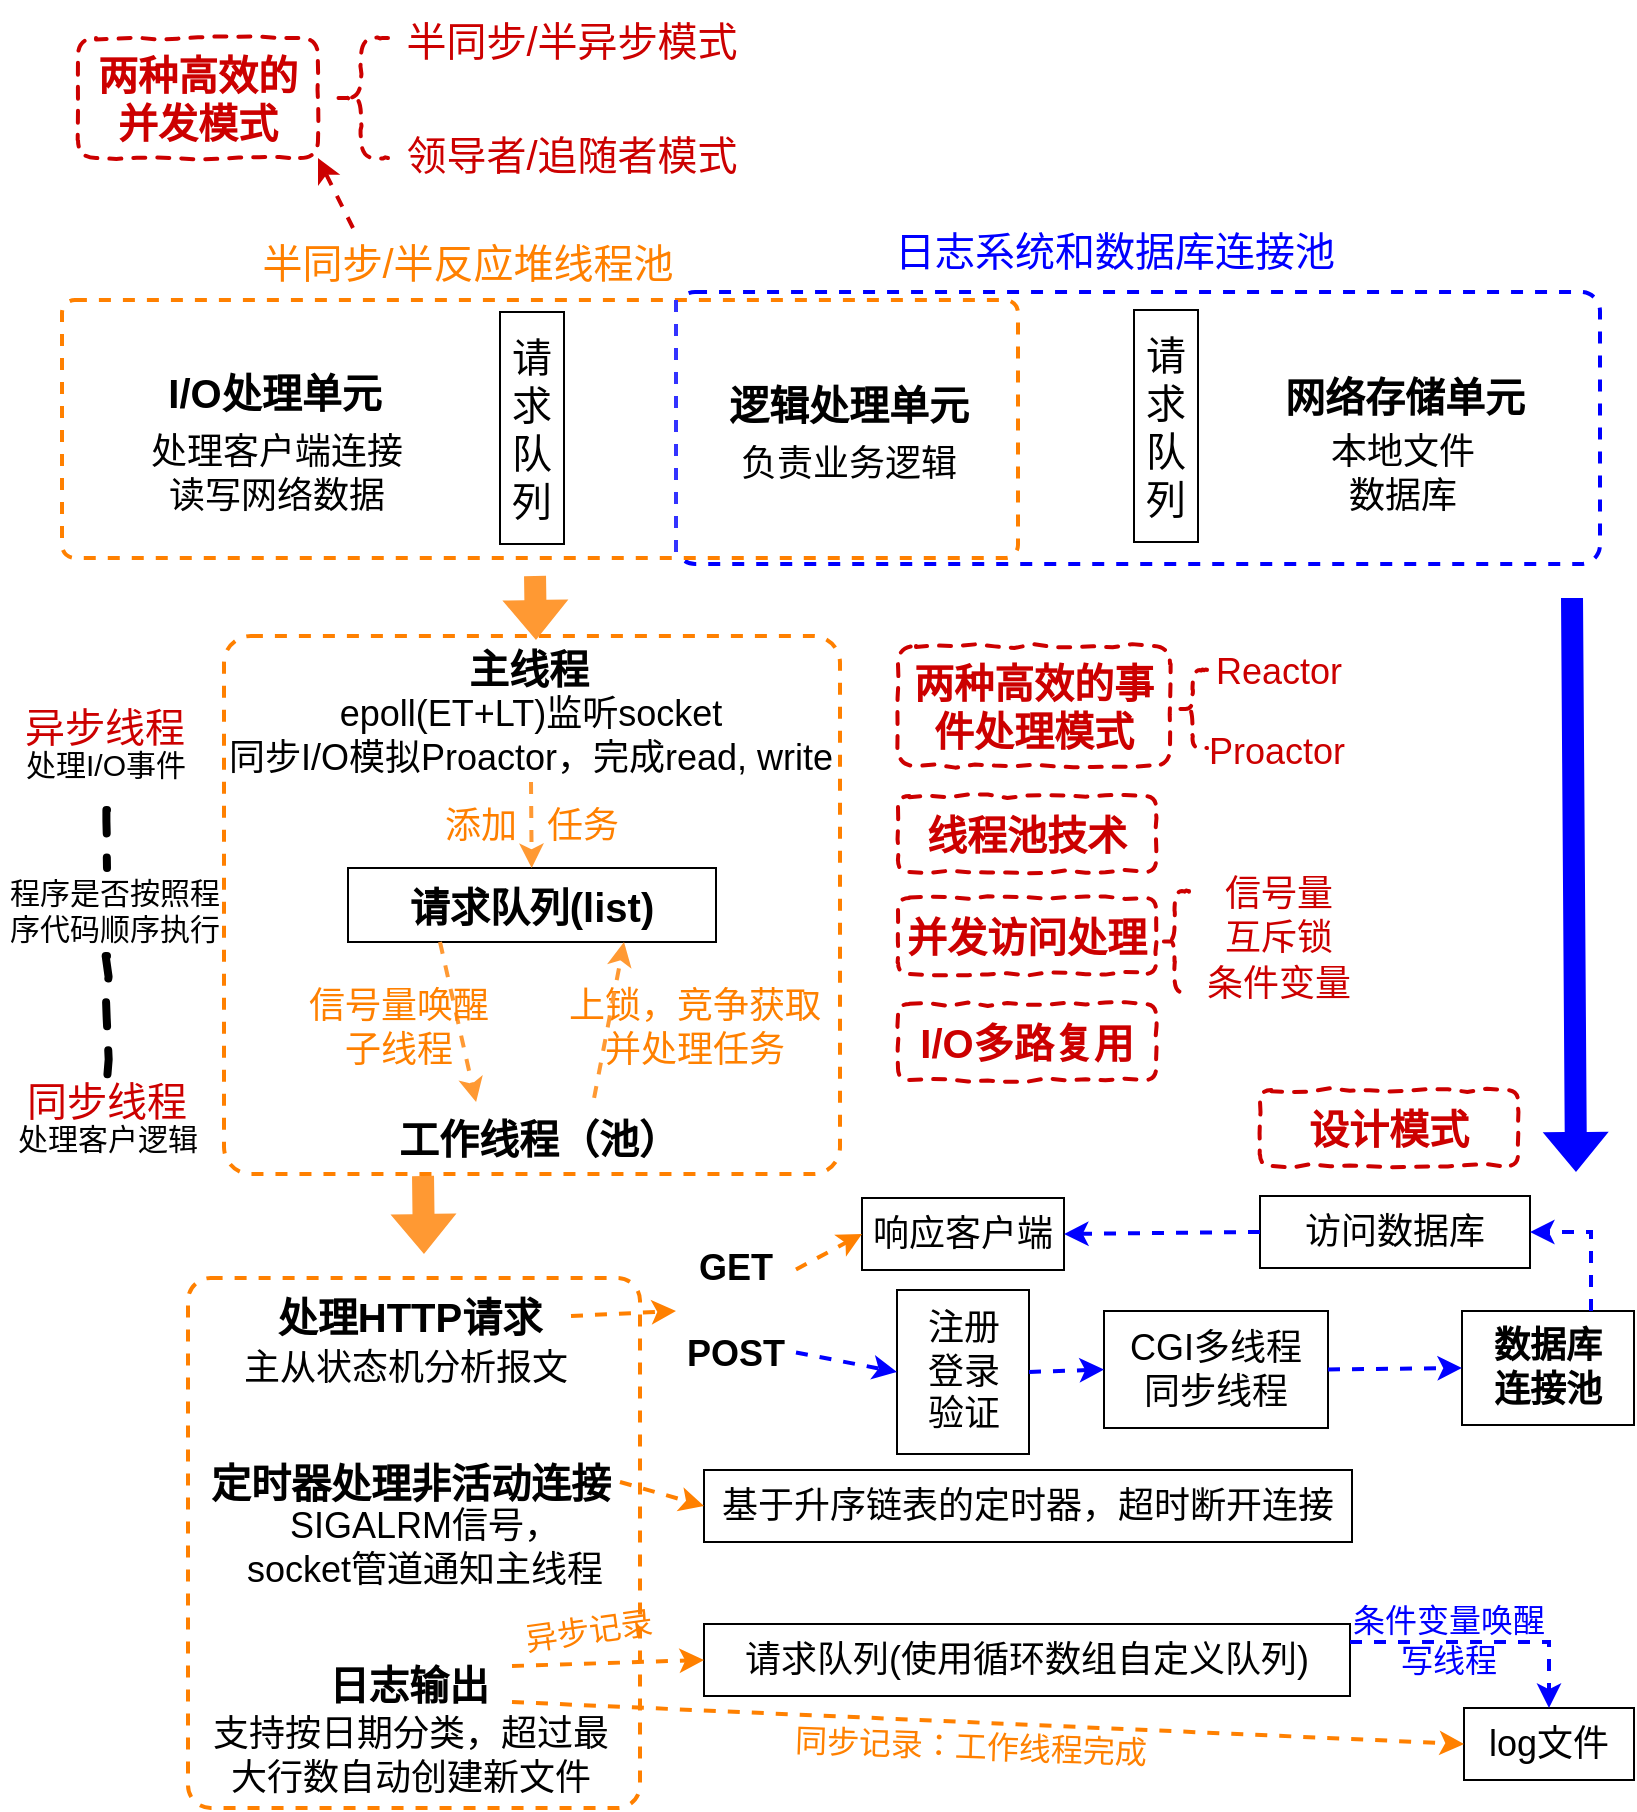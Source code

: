 <mxfile version="20.0.4" type="github">
  <diagram id="v8hTpokYwNXpzIlPlH0_" name="Page-1">
    <mxGraphModel dx="2249" dy="761" grid="0" gridSize="10" guides="1" tooltips="1" connect="1" arrows="1" fold="1" page="1" pageScale="1" pageWidth="827" pageHeight="1169" math="0" shadow="0">
      <root>
        <mxCell id="0" />
        <mxCell id="1" parent="0" />
        <mxCell id="amvjW9r1WKbjVWtIjcH6-35" value="" style="rounded=1;whiteSpace=wrap;html=1;fontSize=20;arcSize=5;dashed=1;strokeWidth=2;strokeColor=#FF8000;" parent="1" vertex="1">
          <mxGeometry x="-733" y="686" width="226" height="265" as="geometry" />
        </mxCell>
        <mxCell id="amvjW9r1WKbjVWtIjcH6-29" value="" style="rounded=1;whiteSpace=wrap;html=1;fontSize=20;arcSize=5;dashed=1;strokeWidth=2;strokeColor=#FF8000;" parent="1" vertex="1">
          <mxGeometry x="-715" y="365" width="308" height="269" as="geometry" />
        </mxCell>
        <mxCell id="amvjW9r1WKbjVWtIjcH6-7" value="" style="rounded=1;whiteSpace=wrap;html=1;fontSize=20;arcSize=7;dashed=1;strokeWidth=2;strokeColor=#0000FF;" parent="1" vertex="1">
          <mxGeometry x="-489" y="193" width="462" height="136" as="geometry" />
        </mxCell>
        <mxCell id="amvjW9r1WKbjVWtIjcH6-6" value="" style="rounded=1;whiteSpace=wrap;html=1;fontSize=20;arcSize=5;dashed=1;strokeWidth=2;strokeColor=#FF8000;" parent="1" vertex="1">
          <mxGeometry x="-796" y="197" width="478" height="129" as="geometry" />
        </mxCell>
        <mxCell id="amvjW9r1WKbjVWtIjcH6-1" value="I/O处理单元" style="rounded=0;whiteSpace=wrap;html=1;fontStyle=1;fontSize=20;strokeColor=none;fillColor=none;flipH=1;" parent="1" vertex="1">
          <mxGeometry x="-762" y="214.5" width="145" height="57" as="geometry" />
        </mxCell>
        <mxCell id="amvjW9r1WKbjVWtIjcH6-2" value="逻辑处理单元" style="rounded=0;whiteSpace=wrap;html=1;fontStyle=1;fontSize=20;strokeColor=none;fillColor=none;flipH=1;" parent="1" vertex="1">
          <mxGeometry x="-475" y="220" width="145" height="57" as="geometry" />
        </mxCell>
        <mxCell id="amvjW9r1WKbjVWtIjcH6-3" value="网络存储单元" style="rounded=0;whiteSpace=wrap;html=1;fontStyle=1;fontSize=20;strokeColor=none;fillColor=none;flipH=1;" parent="1" vertex="1">
          <mxGeometry x="-197" y="216" width="145" height="57" as="geometry" />
        </mxCell>
        <mxCell id="amvjW9r1WKbjVWtIjcH6-4" value="&lt;font style=&quot;font-size: 20px;&quot;&gt;请求队列&lt;/font&gt;" style="rounded=0;whiteSpace=wrap;html=1;fontSize=20;" parent="1" vertex="1">
          <mxGeometry x="-577" y="203" width="32" height="116" as="geometry" />
        </mxCell>
        <mxCell id="amvjW9r1WKbjVWtIjcH6-5" value="&lt;font style=&quot;font-size: 20px;&quot;&gt;请求队列&lt;/font&gt;" style="rounded=0;whiteSpace=wrap;html=1;fontSize=20;" parent="1" vertex="1">
          <mxGeometry x="-260" y="202" width="32" height="116" as="geometry" />
        </mxCell>
        <mxCell id="amvjW9r1WKbjVWtIjcH6-8" value="" style="endArrow=none;html=1;rounded=0;fontSize=20;dashed=1;strokeWidth=2;strokeColor=#3333FF;" parent="1" edge="1">
          <mxGeometry width="50" height="50" relative="1" as="geometry">
            <mxPoint x="-489" y="323" as="sourcePoint" />
            <mxPoint x="-489" y="197" as="targetPoint" />
          </mxGeometry>
        </mxCell>
        <mxCell id="amvjW9r1WKbjVWtIjcH6-9" value="半同步/半反应堆线程池" style="rounded=0;whiteSpace=wrap;html=1;dashed=1;fontSize=20;strokeColor=none;strokeWidth=2;fillColor=none;fontColor=#FF8000;" parent="1" vertex="1">
          <mxGeometry x="-708" y="161" width="230" height="33" as="geometry" />
        </mxCell>
        <mxCell id="amvjW9r1WKbjVWtIjcH6-11" value="日志系统和数据库连接池" style="rounded=0;whiteSpace=wrap;html=1;dashed=1;fontSize=20;strokeColor=none;strokeWidth=2;fillColor=none;fontColor=#0000FF;" parent="1" vertex="1">
          <mxGeometry x="-395" y="155" width="251" height="33" as="geometry" />
        </mxCell>
        <mxCell id="amvjW9r1WKbjVWtIjcH6-12" value="" style="endArrow=classic;html=1;rounded=0;dashed=1;fontSize=20;fontColor=#CC0000;strokeColor=#CC0000;strokeWidth=2;exitX=0.25;exitY=0;exitDx=0;exitDy=0;entryX=1;entryY=1;entryDx=0;entryDy=0;" parent="1" source="amvjW9r1WKbjVWtIjcH6-9" target="amvjW9r1WKbjVWtIjcH6-13" edge="1">
          <mxGeometry width="50" height="50" relative="1" as="geometry">
            <mxPoint x="-582" y="131" as="sourcePoint" />
            <mxPoint x="-617" y="51" as="targetPoint" />
          </mxGeometry>
        </mxCell>
        <mxCell id="amvjW9r1WKbjVWtIjcH6-13" value="两种高效的并发模式" style="rounded=1;whiteSpace=wrap;html=1;dashed=1;fontSize=20;fontColor=#CC0000;strokeColor=#CC0000;strokeWidth=2;fillColor=none;comic=1;fontStyle=1" parent="1" vertex="1">
          <mxGeometry x="-788" y="66" width="120" height="60" as="geometry" />
        </mxCell>
        <mxCell id="amvjW9r1WKbjVWtIjcH6-14" value="" style="shape=curlyBracket;whiteSpace=wrap;html=1;rounded=1;dashed=1;comic=1;fontSize=20;fontColor=#CC0000;strokeColor=#CC0000;strokeWidth=2;fillColor=none;" parent="1" vertex="1">
          <mxGeometry x="-660" y="66" width="27" height="60" as="geometry" />
        </mxCell>
        <mxCell id="amvjW9r1WKbjVWtIjcH6-15" value="半同步/半异步模式" style="rounded=0;whiteSpace=wrap;html=1;dashed=1;comic=1;fontSize=20;fontColor=#CC0000;strokeColor=none;strokeWidth=2;fillColor=none;" parent="1" vertex="1">
          <mxGeometry x="-638" y="47" width="194" height="40" as="geometry" />
        </mxCell>
        <mxCell id="amvjW9r1WKbjVWtIjcH6-16" value="领导者/追随者模式" style="rounded=0;whiteSpace=wrap;html=1;dashed=1;comic=1;fontSize=20;fontColor=#CC0000;strokeColor=none;strokeWidth=2;fillColor=none;" parent="1" vertex="1">
          <mxGeometry x="-638" y="104" width="194" height="40" as="geometry" />
        </mxCell>
        <mxCell id="amvjW9r1WKbjVWtIjcH6-17" value="" style="shape=flexArrow;endArrow=classic;html=1;rounded=0;dashed=1;fontSize=20;fontColor=#FF9933;strokeColor=none;strokeWidth=2;fillColor=#FF9933;" parent="1" edge="1">
          <mxGeometry width="50" height="50" relative="1" as="geometry">
            <mxPoint x="-559.5" y="334" as="sourcePoint" />
            <mxPoint x="-559" y="368" as="targetPoint" />
          </mxGeometry>
        </mxCell>
        <mxCell id="amvjW9r1WKbjVWtIjcH6-18" value="主线程" style="rounded=0;whiteSpace=wrap;html=1;fontStyle=1;fontSize=20;strokeColor=none;fillColor=none;flipH=1;" parent="1" vertex="1">
          <mxGeometry x="-634" y="363" width="143" height="36" as="geometry" />
        </mxCell>
        <mxCell id="amvjW9r1WKbjVWtIjcH6-19" value="工作线程（池）" style="rounded=0;whiteSpace=wrap;html=1;fontStyle=1;fontSize=20;strokeColor=none;fillColor=none;flipH=1;" parent="1" vertex="1">
          <mxGeometry x="-650" y="598" width="185" height="36" as="geometry" />
        </mxCell>
        <mxCell id="amvjW9r1WKbjVWtIjcH6-20" value="&lt;font style=&quot;font-size: 20px;&quot;&gt;请求队列(list)&lt;/font&gt;" style="rounded=0;whiteSpace=wrap;html=1;fontSize=20;fontStyle=1" parent="1" vertex="1">
          <mxGeometry x="-653" y="481" width="184" height="37" as="geometry" />
        </mxCell>
        <mxCell id="amvjW9r1WKbjVWtIjcH6-21" value="&lt;font style=&quot;font-size: 18px;&quot;&gt;epoll(ET+LT)监听socket&lt;br&gt;同步I/O模拟Proactor，完成read, write&lt;/font&gt;" style="rounded=0;whiteSpace=wrap;html=1;fontSize=18;fillColor=none;strokeColor=none;" parent="1" vertex="1">
          <mxGeometry x="-714" y="392" width="305" height="46" as="geometry" />
        </mxCell>
        <mxCell id="amvjW9r1WKbjVWtIjcH6-23" value="" style="endArrow=classic;html=1;rounded=0;dashed=1;fontSize=20;fontColor=#FF9933;strokeColor=#FF9933;strokeWidth=2;fillColor=#FF9933;exitX=0.5;exitY=1;exitDx=0;exitDy=0;" parent="1" source="amvjW9r1WKbjVWtIjcH6-21" target="amvjW9r1WKbjVWtIjcH6-20" edge="1">
          <mxGeometry width="50" height="50" relative="1" as="geometry">
            <mxPoint x="-435" y="408" as="sourcePoint" />
            <mxPoint x="-385" y="358" as="targetPoint" />
          </mxGeometry>
        </mxCell>
        <mxCell id="amvjW9r1WKbjVWtIjcH6-24" value="&lt;span style=&quot;font-size: 18px;&quot;&gt;添加&amp;nbsp; &amp;nbsp;任务&lt;/span&gt;" style="rounded=0;whiteSpace=wrap;html=1;fontSize=18;fillColor=none;strokeColor=none;fontColor=#FF8000;" parent="1" vertex="1">
          <mxGeometry x="-666.75" y="443" width="211.5" height="34" as="geometry" />
        </mxCell>
        <mxCell id="amvjW9r1WKbjVWtIjcH6-25" value="" style="endArrow=classic;html=1;rounded=0;dashed=1;fontSize=20;fontColor=#FF9933;strokeColor=#FF9933;strokeWidth=2;fillColor=#FF9933;entryX=0.67;entryY=0;entryDx=0;entryDy=0;exitX=0.25;exitY=1;exitDx=0;exitDy=0;entryPerimeter=0;" parent="1" source="amvjW9r1WKbjVWtIjcH6-20" target="amvjW9r1WKbjVWtIjcH6-19" edge="1">
          <mxGeometry width="50" height="50" relative="1" as="geometry">
            <mxPoint x="-551" y="449" as="sourcePoint" />
            <mxPoint x="-550.992" y="491" as="targetPoint" />
          </mxGeometry>
        </mxCell>
        <mxCell id="amvjW9r1WKbjVWtIjcH6-26" value="&lt;span style=&quot;font-size: 18px;&quot;&gt;信号量唤醒&lt;br style=&quot;font-size: 18px;&quot;&gt;子线程&lt;/span&gt;" style="rounded=0;whiteSpace=wrap;html=1;fontSize=18;fillColor=none;strokeColor=none;fontColor=#FF8000;" parent="1" vertex="1">
          <mxGeometry x="-693" y="531" width="130.5" height="59" as="geometry" />
        </mxCell>
        <mxCell id="amvjW9r1WKbjVWtIjcH6-27" value="&lt;span style=&quot;font-size: 18px;&quot;&gt;上锁，竞争获取并处理任务&lt;/span&gt;" style="rounded=0;whiteSpace=wrap;html=1;fontSize=18;fillColor=none;strokeColor=none;fontColor=#FF8000;" parent="1" vertex="1">
          <mxGeometry x="-545" y="531" width="130.5" height="59" as="geometry" />
        </mxCell>
        <mxCell id="amvjW9r1WKbjVWtIjcH6-28" value="" style="endArrow=classic;html=1;rounded=0;dashed=1;fontSize=20;fontColor=#FF9933;strokeColor=#FF9933;strokeWidth=2;fillColor=#FF9933;entryX=0.75;entryY=1;entryDx=0;entryDy=0;exitX=0.351;exitY=-0.056;exitDx=0;exitDy=0;exitPerimeter=0;" parent="1" source="amvjW9r1WKbjVWtIjcH6-19" target="amvjW9r1WKbjVWtIjcH6-20" edge="1">
          <mxGeometry width="50" height="50" relative="1" as="geometry">
            <mxPoint x="-597" y="528" as="sourcePoint" />
            <mxPoint x="-587.25" y="607" as="targetPoint" />
          </mxGeometry>
        </mxCell>
        <mxCell id="amvjW9r1WKbjVWtIjcH6-30" value="异步线程" style="rounded=0;whiteSpace=wrap;html=1;dashed=1;comic=1;fontSize=20;fontColor=#CC0000;strokeColor=none;strokeWidth=2;fillColor=none;" parent="1" vertex="1">
          <mxGeometry x="-820" y="390" width="91" height="40" as="geometry" />
        </mxCell>
        <mxCell id="amvjW9r1WKbjVWtIjcH6-31" value="同步线程" style="rounded=0;whiteSpace=wrap;html=1;dashed=1;comic=1;fontSize=20;fontColor=#CC0000;strokeColor=none;strokeWidth=2;fillColor=none;" parent="1" vertex="1">
          <mxGeometry x="-819" y="577" width="91" height="40" as="geometry" />
        </mxCell>
        <mxCell id="amvjW9r1WKbjVWtIjcH6-32" value="处理HTTP请求" style="rounded=0;whiteSpace=wrap;html=1;fontStyle=1;fontSize=20;strokeColor=none;fillColor=none;flipH=1;" parent="1" vertex="1">
          <mxGeometry x="-703.5" y="687" width="162" height="36" as="geometry" />
        </mxCell>
        <mxCell id="amvjW9r1WKbjVWtIjcH6-33" value="定时器处理非活动连接" style="rounded=0;whiteSpace=wrap;html=1;fontStyle=1;fontSize=20;strokeColor=none;fillColor=none;flipH=1;" parent="1" vertex="1">
          <mxGeometry x="-726.25" y="770" width="209.25" height="36" as="geometry" />
        </mxCell>
        <mxCell id="amvjW9r1WKbjVWtIjcH6-34" value="日志输出" style="rounded=0;whiteSpace=wrap;html=1;fontStyle=1;fontSize=20;strokeColor=none;fillColor=none;flipH=1;" parent="1" vertex="1">
          <mxGeometry x="-674" y="871" width="103" height="36" as="geometry" />
        </mxCell>
        <mxCell id="amvjW9r1WKbjVWtIjcH6-36" value="" style="shape=flexArrow;endArrow=classic;html=1;rounded=0;dashed=1;fontSize=20;fontColor=#FF9933;strokeColor=none;strokeWidth=2;fillColor=#FF9933;exitX=0.5;exitY=1;exitDx=0;exitDy=0;" parent="1" edge="1">
          <mxGeometry width="50" height="50" relative="1" as="geometry">
            <mxPoint x="-615.5" y="634" as="sourcePoint" />
            <mxPoint x="-615" y="675" as="targetPoint" />
          </mxGeometry>
        </mxCell>
        <mxCell id="amvjW9r1WKbjVWtIjcH6-37" value="" style="endArrow=classic;html=1;rounded=0;dashed=1;fontSize=20;fontColor=#FF8000;strokeColor=#FF8000;strokeWidth=2;fillColor=#FF9933;exitX=1;exitY=0.5;exitDx=0;exitDy=0;entryX=0;entryY=0.5;entryDx=0;entryDy=0;" parent="1" source="amvjW9r1WKbjVWtIjcH6-32" target="amvjW9r1WKbjVWtIjcH6-38" edge="1">
          <mxGeometry width="50" height="50" relative="1" as="geometry">
            <mxPoint x="-410" y="753" as="sourcePoint" />
            <mxPoint x="-475" y="698" as="targetPoint" />
          </mxGeometry>
        </mxCell>
        <mxCell id="amvjW9r1WKbjVWtIjcH6-38" value="GET&lt;br style=&quot;font-size: 18px;&quot;&gt;&lt;br style=&quot;font-size: 18px;&quot;&gt;POST" style="rounded=0;whiteSpace=wrap;html=1;fontStyle=1;fontSize=18;strokeColor=none;fillColor=none;flipH=1;" parent="1" vertex="1">
          <mxGeometry x="-489" y="661" width="60" height="83" as="geometry" />
        </mxCell>
        <mxCell id="amvjW9r1WKbjVWtIjcH6-39" value="访问数据库" style="rounded=0;whiteSpace=wrap;html=1;fontStyle=0;fontSize=18;strokeColor=default;fillColor=none;flipH=1;" parent="1" vertex="1">
          <mxGeometry x="-197" y="645" width="135" height="36" as="geometry" />
        </mxCell>
        <mxCell id="amvjW9r1WKbjVWtIjcH6-40" value="响应客户端" style="rounded=0;whiteSpace=wrap;html=1;fontStyle=0;fontSize=18;strokeColor=default;fillColor=none;flipH=1;" parent="1" vertex="1">
          <mxGeometry x="-396" y="646" width="101" height="36" as="geometry" />
        </mxCell>
        <mxCell id="amvjW9r1WKbjVWtIjcH6-42" value="注册&lt;br style=&quot;font-size: 18px;&quot;&gt;登录&lt;br style=&quot;font-size: 18px;&quot;&gt;验证" style="rounded=0;whiteSpace=wrap;html=1;fontStyle=0;fontSize=18;strokeColor=default;fillColor=none;flipH=1;" parent="1" vertex="1">
          <mxGeometry x="-378.5" y="692" width="66" height="82" as="geometry" />
        </mxCell>
        <mxCell id="amvjW9r1WKbjVWtIjcH6-43" value="CGI多线程&lt;br style=&quot;font-size: 18px;&quot;&gt;同步线程" style="rounded=0;whiteSpace=wrap;html=1;fontStyle=0;fontSize=18;strokeColor=default;fillColor=none;flipH=1;" parent="1" vertex="1">
          <mxGeometry x="-275" y="702.5" width="112" height="58.5" as="geometry" />
        </mxCell>
        <mxCell id="amvjW9r1WKbjVWtIjcH6-44" value="数据库&lt;br style=&quot;font-size: 18px;&quot;&gt;连接池" style="rounded=0;whiteSpace=wrap;html=1;fontStyle=1;fontSize=18;strokeColor=default;fillColor=none;flipH=1;" parent="1" vertex="1">
          <mxGeometry x="-96" y="702.5" width="86" height="57" as="geometry" />
        </mxCell>
        <mxCell id="amvjW9r1WKbjVWtIjcH6-45" value="" style="endArrow=classic;html=1;rounded=0;dashed=1;fontSize=21;fontColor=#FF8000;strokeColor=#FF8000;strokeWidth=2;fillColor=#FF9933;exitX=1;exitY=0.25;exitDx=0;exitDy=0;entryX=0;entryY=0.5;entryDx=0;entryDy=0;" parent="1" source="amvjW9r1WKbjVWtIjcH6-38" target="amvjW9r1WKbjVWtIjcH6-40" edge="1">
          <mxGeometry width="50" height="50" relative="1" as="geometry">
            <mxPoint x="-271" y="563" as="sourcePoint" />
            <mxPoint x="-221" y="513" as="targetPoint" />
          </mxGeometry>
        </mxCell>
        <mxCell id="amvjW9r1WKbjVWtIjcH6-48" value="" style="endArrow=classic;html=1;rounded=0;dashed=1;fontSize=21;fontColor=#FF8000;strokeColor=#0000FF;strokeWidth=2;fillColor=#FF9933;exitX=1;exitY=0.75;exitDx=0;exitDy=0;entryX=0;entryY=0.5;entryDx=0;entryDy=0;" parent="1" source="amvjW9r1WKbjVWtIjcH6-38" target="amvjW9r1WKbjVWtIjcH6-42" edge="1">
          <mxGeometry width="50" height="50" relative="1" as="geometry">
            <mxPoint x="-179" y="577" as="sourcePoint" />
            <mxPoint x="-129" y="527" as="targetPoint" />
          </mxGeometry>
        </mxCell>
        <mxCell id="amvjW9r1WKbjVWtIjcH6-49" value="" style="endArrow=classic;html=1;rounded=0;dashed=1;fontSize=21;fontColor=#FF8000;strokeColor=#0000FF;strokeWidth=2;fillColor=#FF9933;exitX=0;exitY=0.5;exitDx=0;exitDy=0;entryX=1;entryY=0.5;entryDx=0;entryDy=0;" parent="1" source="amvjW9r1WKbjVWtIjcH6-39" target="amvjW9r1WKbjVWtIjcH6-40" edge="1">
          <mxGeometry width="50" height="50" relative="1" as="geometry">
            <mxPoint x="-290" y="571" as="sourcePoint" />
            <mxPoint x="-240" y="521" as="targetPoint" />
          </mxGeometry>
        </mxCell>
        <mxCell id="amvjW9r1WKbjVWtIjcH6-50" value="" style="endArrow=classic;html=1;rounded=0;dashed=1;fontSize=21;fontColor=#FF8000;strokeColor=#0000FF;strokeWidth=2;fillColor=#FF9933;exitX=1;exitY=0.5;exitDx=0;exitDy=0;entryX=0;entryY=0.5;entryDx=0;entryDy=0;" parent="1" source="amvjW9r1WKbjVWtIjcH6-42" target="amvjW9r1WKbjVWtIjcH6-43" edge="1">
          <mxGeometry width="50" height="50" relative="1" as="geometry">
            <mxPoint x="-280" y="581" as="sourcePoint" />
            <mxPoint x="-230" y="531" as="targetPoint" />
          </mxGeometry>
        </mxCell>
        <mxCell id="amvjW9r1WKbjVWtIjcH6-51" value="" style="endArrow=classic;html=1;rounded=0;dashed=1;fontSize=21;fontColor=#FF8000;strokeColor=#0000FF;strokeWidth=2;fillColor=#FF9933;exitX=1;exitY=0.5;exitDx=0;exitDy=0;entryX=0;entryY=0.5;entryDx=0;entryDy=0;" parent="1" source="amvjW9r1WKbjVWtIjcH6-43" target="amvjW9r1WKbjVWtIjcH6-44" edge="1">
          <mxGeometry width="50" height="50" relative="1" as="geometry">
            <mxPoint x="-270" y="591" as="sourcePoint" />
            <mxPoint x="-220" y="541" as="targetPoint" />
          </mxGeometry>
        </mxCell>
        <mxCell id="amvjW9r1WKbjVWtIjcH6-52" value="" style="edgeStyle=segmentEdgeStyle;endArrow=classic;html=1;rounded=0;dashed=1;fontSize=21;fontColor=#FF8000;strokeColor=#0000FF;strokeWidth=2;fillColor=#FF9933;exitX=0.75;exitY=0;exitDx=0;exitDy=0;entryX=1;entryY=0.5;entryDx=0;entryDy=0;" parent="1" source="amvjW9r1WKbjVWtIjcH6-44" target="amvjW9r1WKbjVWtIjcH6-39" edge="1">
          <mxGeometry width="50" height="50" relative="1" as="geometry">
            <mxPoint x="-435" y="563" as="sourcePoint" />
            <mxPoint x="-385" y="513" as="targetPoint" />
            <Array as="points">
              <mxPoint x="-31" y="663" />
            </Array>
          </mxGeometry>
        </mxCell>
        <mxCell id="amvjW9r1WKbjVWtIjcH6-53" value="基于升序链表的定时器，超时断开连接" style="rounded=0;whiteSpace=wrap;html=1;fontStyle=0;fontSize=18;strokeColor=default;fillColor=none;flipH=1;" parent="1" vertex="1">
          <mxGeometry x="-475" y="782" width="324" height="36" as="geometry" />
        </mxCell>
        <mxCell id="amvjW9r1WKbjVWtIjcH6-54" value="" style="endArrow=classic;html=1;rounded=0;dashed=1;fontSize=20;fontColor=#FF8000;strokeColor=#FF8000;strokeWidth=2;fillColor=#FF9933;exitX=1;exitY=0.5;exitDx=0;exitDy=0;entryX=0;entryY=0.5;entryDx=0;entryDy=0;" parent="1" source="amvjW9r1WKbjVWtIjcH6-33" target="amvjW9r1WKbjVWtIjcH6-53" edge="1">
          <mxGeometry width="50" height="50" relative="1" as="geometry">
            <mxPoint x="-531.5" y="715" as="sourcePoint" />
            <mxPoint x="-479" y="712.5" as="targetPoint" />
          </mxGeometry>
        </mxCell>
        <mxCell id="amvjW9r1WKbjVWtIjcH6-55" value="请求队列(使用循环数组自定义队列)" style="rounded=0;whiteSpace=wrap;html=1;fontStyle=0;fontSize=18;strokeColor=default;fillColor=none;flipH=1;" parent="1" vertex="1">
          <mxGeometry x="-475" y="859" width="323" height="36" as="geometry" />
        </mxCell>
        <mxCell id="amvjW9r1WKbjVWtIjcH6-56" value="" style="endArrow=classic;html=1;rounded=0;dashed=1;fontSize=20;fontColor=#FF8000;strokeColor=#FF8000;strokeWidth=2;fillColor=#FF9933;exitX=1;exitY=0.25;exitDx=0;exitDy=0;entryX=0;entryY=0.5;entryDx=0;entryDy=0;" parent="1" source="amvjW9r1WKbjVWtIjcH6-34" target="amvjW9r1WKbjVWtIjcH6-55" edge="1">
          <mxGeometry width="50" height="50" relative="1" as="geometry">
            <mxPoint x="-531.5" y="733" as="sourcePoint" />
            <mxPoint x="-479" y="730.5" as="targetPoint" />
          </mxGeometry>
        </mxCell>
        <mxCell id="amvjW9r1WKbjVWtIjcH6-57" value="&lt;span style=&quot;font-size: 16px;&quot;&gt;异步记录&lt;/span&gt;" style="rounded=0;whiteSpace=wrap;html=1;fontSize=16;fillColor=none;strokeColor=none;fontColor=#FF8000;rotation=352;" parent="1" vertex="1">
          <mxGeometry x="-579" y="845" width="93" height="34" as="geometry" />
        </mxCell>
        <mxCell id="amvjW9r1WKbjVWtIjcH6-58" value="log文件" style="rounded=0;whiteSpace=wrap;html=1;fontStyle=0;fontSize=18;strokeColor=default;fillColor=none;flipH=1;" parent="1" vertex="1">
          <mxGeometry x="-95" y="901" width="85" height="36" as="geometry" />
        </mxCell>
        <mxCell id="amvjW9r1WKbjVWtIjcH6-59" value="" style="edgeStyle=segmentEdgeStyle;endArrow=classic;html=1;rounded=0;dashed=1;fontSize=21;fontColor=#FF8000;strokeColor=#0000FF;strokeWidth=2;fillColor=#FF9933;exitX=1;exitY=0.25;exitDx=0;exitDy=0;entryX=0.5;entryY=0;entryDx=0;entryDy=0;" parent="1" source="amvjW9r1WKbjVWtIjcH6-55" target="amvjW9r1WKbjVWtIjcH6-58" edge="1">
          <mxGeometry width="50" height="50" relative="1" as="geometry">
            <mxPoint x="-435" y="741" as="sourcePoint" />
            <mxPoint x="-385" y="691" as="targetPoint" />
            <Array as="points">
              <mxPoint x="-52" y="868" />
            </Array>
          </mxGeometry>
        </mxCell>
        <mxCell id="amvjW9r1WKbjVWtIjcH6-61" value="&lt;span style=&quot;font-size: 16px;&quot;&gt;条件变量唤醒&lt;br&gt;写线程&lt;/span&gt;" style="rounded=0;whiteSpace=wrap;html=1;fontSize=16;fillColor=none;strokeColor=none;fontColor=#0000FF;" parent="1" vertex="1">
          <mxGeometry x="-171" y="850" width="137" height="34" as="geometry" />
        </mxCell>
        <mxCell id="amvjW9r1WKbjVWtIjcH6-63" value="&lt;span style=&quot;font-size: 16px;&quot;&gt;同步记录：工作线程完成&lt;/span&gt;" style="rounded=0;whiteSpace=wrap;html=1;fontSize=16;fillColor=none;strokeColor=none;fontColor=#FF8000;rotation=2;" parent="1" vertex="1">
          <mxGeometry x="-465" y="903" width="247" height="34" as="geometry" />
        </mxCell>
        <mxCell id="amvjW9r1WKbjVWtIjcH6-65" value="" style="endArrow=classic;html=1;rounded=0;dashed=1;fontSize=20;fontColor=#FF8000;strokeColor=#FF8000;strokeWidth=2;fillColor=#FF9933;exitX=1;exitY=0.75;exitDx=0;exitDy=0;entryX=0;entryY=0.5;entryDx=0;entryDy=0;" parent="1" source="amvjW9r1WKbjVWtIjcH6-34" target="amvjW9r1WKbjVWtIjcH6-58" edge="1">
          <mxGeometry width="50" height="50" relative="1" as="geometry">
            <mxPoint x="-531.5" y="733" as="sourcePoint" />
            <mxPoint x="-479" y="730.5" as="targetPoint" />
          </mxGeometry>
        </mxCell>
        <mxCell id="amvjW9r1WKbjVWtIjcH6-67" value="" style="shape=flexArrow;endArrow=classic;html=1;rounded=0;dashed=1;fontSize=20;fontColor=#FF9933;strokeColor=none;strokeWidth=2;fillColor=#0000FF;" parent="1" edge="1">
          <mxGeometry width="50" height="50" relative="1" as="geometry">
            <mxPoint x="-41" y="345" as="sourcePoint" />
            <mxPoint x="-39" y="634" as="targetPoint" />
          </mxGeometry>
        </mxCell>
        <mxCell id="amvjW9r1WKbjVWtIjcH6-68" value="两种高效的事件处理模式" style="rounded=1;whiteSpace=wrap;html=1;dashed=1;fontSize=20;fontColor=#CC0000;strokeColor=#CC0000;strokeWidth=2;fillColor=none;comic=1;fontStyle=1" parent="1" vertex="1">
          <mxGeometry x="-378" y="370" width="136" height="60" as="geometry" />
        </mxCell>
        <mxCell id="amvjW9r1WKbjVWtIjcH6-69" value="" style="shape=curlyBracket;whiteSpace=wrap;html=1;rounded=1;dashed=1;comic=1;fontSize=20;fontColor=#CC0000;strokeColor=#CC0000;strokeWidth=2;fillColor=none;" parent="1" vertex="1">
          <mxGeometry x="-238" y="382" width="14.5" height="39" as="geometry" />
        </mxCell>
        <mxCell id="amvjW9r1WKbjVWtIjcH6-70" value="Reactor" style="rounded=0;whiteSpace=wrap;html=1;dashed=1;comic=1;fontSize=18;fontColor=#CC0000;strokeColor=none;strokeWidth=2;fillColor=none;" parent="1" vertex="1">
          <mxGeometry x="-231" y="363" width="86.5" height="40" as="geometry" />
        </mxCell>
        <mxCell id="amvjW9r1WKbjVWtIjcH6-71" value="Proactor" style="rounded=0;whiteSpace=wrap;html=1;dashed=1;comic=1;fontSize=18;fontColor=#CC0000;strokeColor=none;strokeWidth=2;fillColor=none;" parent="1" vertex="1">
          <mxGeometry x="-233" y="403" width="88.5" height="40" as="geometry" />
        </mxCell>
        <mxCell id="amvjW9r1WKbjVWtIjcH6-72" value="线程池技术" style="rounded=1;whiteSpace=wrap;html=1;dashed=1;fontSize=20;fontColor=#CC0000;strokeColor=#CC0000;strokeWidth=2;fillColor=none;comic=1;fontStyle=1" parent="1" vertex="1">
          <mxGeometry x="-378" y="445" width="129" height="38" as="geometry" />
        </mxCell>
        <mxCell id="amvjW9r1WKbjVWtIjcH6-73" value="并发访问处理" style="rounded=1;whiteSpace=wrap;html=1;dashed=1;fontSize=20;fontColor=#CC0000;strokeColor=#CC0000;strokeWidth=2;fillColor=none;comic=1;fontStyle=1" parent="1" vertex="1">
          <mxGeometry x="-378" y="496" width="129" height="38" as="geometry" />
        </mxCell>
        <mxCell id="amvjW9r1WKbjVWtIjcH6-74" value="I/O多路复用" style="rounded=1;whiteSpace=wrap;html=1;dashed=1;fontSize=20;fontColor=#CC0000;strokeColor=#CC0000;strokeWidth=2;fillColor=none;comic=1;fontStyle=1" parent="1" vertex="1">
          <mxGeometry x="-378" y="549" width="129" height="38" as="geometry" />
        </mxCell>
        <mxCell id="amvjW9r1WKbjVWtIjcH6-75" value="&lt;span style=&quot;font-size: 15px;&quot;&gt;程序是否按照程序代码顺序执行&lt;/span&gt;" style="rounded=0;whiteSpace=wrap;html=1;fontSize=15;fillColor=none;strokeColor=none;" parent="1" vertex="1">
          <mxGeometry x="-827" y="477" width="115" height="49" as="geometry" />
        </mxCell>
        <mxCell id="amvjW9r1WKbjVWtIjcH6-76" value="" style="line;strokeWidth=4;direction=south;html=1;perimeter=backbonePerimeter;points=[];outlineConnect=0;dashed=1;comic=1;fontSize=18;fontColor=#0000FF;fillColor=none;" parent="1" vertex="1">
          <mxGeometry x="-778.5" y="452" width="10" height="29" as="geometry" />
        </mxCell>
        <mxCell id="amvjW9r1WKbjVWtIjcH6-77" value="" style="line;strokeWidth=4;direction=south;html=1;perimeter=backbonePerimeter;points=[];outlineConnect=0;dashed=1;comic=1;fontSize=18;fontColor=#0000FF;fillColor=none;" parent="1" vertex="1">
          <mxGeometry x="-778.5" y="525" width="10" height="62" as="geometry" />
        </mxCell>
        <mxCell id="amvjW9r1WKbjVWtIjcH6-78" value="设计模式" style="rounded=1;whiteSpace=wrap;html=1;dashed=1;fontSize=20;fontColor=#CC0000;strokeColor=#CC0000;strokeWidth=2;fillColor=none;comic=1;fontStyle=1" parent="1" vertex="1">
          <mxGeometry x="-197" y="592" width="129" height="38" as="geometry" />
        </mxCell>
        <mxCell id="F4MLMz6cTkbFCPkDcKhE-3" value="主从状态机分析报文" style="rounded=0;whiteSpace=wrap;html=1;fontSize=18;fillColor=none;strokeColor=none;" parent="1" vertex="1">
          <mxGeometry x="-714" y="714" width="180" height="34" as="geometry" />
        </mxCell>
        <mxCell id="F4MLMz6cTkbFCPkDcKhE-4" value="SIGALRM信号，&lt;br&gt;socket管道通知主线程" style="rounded=0;whiteSpace=wrap;html=1;fontSize=18;fillColor=none;strokeColor=none;" parent="1" vertex="1">
          <mxGeometry x="-721.75" y="797" width="214.75" height="47" as="geometry" />
        </mxCell>
        <mxCell id="F4MLMz6cTkbFCPkDcKhE-5" value="支持按日期分类，超过最大行数自动创建新文件" style="rounded=0;whiteSpace=wrap;html=1;fontSize=18;fillColor=none;strokeColor=none;" parent="1" vertex="1">
          <mxGeometry x="-729" y="901" width="214.75" height="47" as="geometry" />
        </mxCell>
        <mxCell id="F4MLMz6cTkbFCPkDcKhE-7" value="" style="shape=curlyBracket;whiteSpace=wrap;html=1;rounded=1;dashed=1;comic=1;fontSize=20;fontColor=#CC0000;strokeColor=#CC0000;strokeWidth=2;fillColor=none;" parent="1" vertex="1">
          <mxGeometry x="-247" y="492.5" width="14.5" height="50.5" as="geometry" />
        </mxCell>
        <mxCell id="F4MLMz6cTkbFCPkDcKhE-8" value="信号量" style="rounded=0;whiteSpace=wrap;html=1;dashed=1;comic=1;fontSize=18;fontColor=#CC0000;strokeColor=none;strokeWidth=2;fillColor=none;" parent="1" vertex="1">
          <mxGeometry x="-231.5" y="481" width="86.5" height="26" as="geometry" />
        </mxCell>
        <mxCell id="F4MLMz6cTkbFCPkDcKhE-9" value="条件变量" style="rounded=0;whiteSpace=wrap;html=1;dashed=1;comic=1;fontSize=18;fontColor=#CC0000;strokeColor=none;strokeWidth=2;fillColor=none;" parent="1" vertex="1">
          <mxGeometry x="-232.5" y="523" width="88.5" height="31" as="geometry" />
        </mxCell>
        <mxCell id="F4MLMz6cTkbFCPkDcKhE-10" value="互斥锁" style="rounded=0;whiteSpace=wrap;html=1;dashed=1;comic=1;fontSize=18;fontColor=#CC0000;strokeColor=none;strokeWidth=2;fillColor=none;" parent="1" vertex="1">
          <mxGeometry x="-231.5" y="503.5" width="86.5" height="24.5" as="geometry" />
        </mxCell>
        <mxCell id="F4MLMz6cTkbFCPkDcKhE-11" value="处理客户端连接&lt;br&gt;读写网络数据" style="rounded=0;whiteSpace=wrap;html=1;fontSize=18;fillColor=none;strokeColor=none;" parent="1" vertex="1">
          <mxGeometry x="-760" y="260.5" width="143" height="46" as="geometry" />
        </mxCell>
        <mxCell id="F4MLMz6cTkbFCPkDcKhE-12" value="负责业务逻辑" style="rounded=0;whiteSpace=wrap;html=1;fontSize=18;fillColor=none;strokeColor=none;" parent="1" vertex="1">
          <mxGeometry x="-474" y="256" width="143" height="46" as="geometry" />
        </mxCell>
        <mxCell id="F4MLMz6cTkbFCPkDcKhE-13" value="本地文件&lt;br&gt;数据库" style="rounded=0;whiteSpace=wrap;html=1;fontSize=18;fillColor=none;strokeColor=none;" parent="1" vertex="1">
          <mxGeometry x="-197" y="261" width="143" height="46" as="geometry" />
        </mxCell>
        <mxCell id="8ZhRNXTZ8YyqBA9PioZG-1" value="&lt;span style=&quot;font-size: 15px;&quot;&gt;处理I/O事件&lt;/span&gt;" style="rounded=0;whiteSpace=wrap;html=1;fontSize=15;fillColor=none;strokeColor=none;" vertex="1" parent="1">
          <mxGeometry x="-825.5" y="412" width="102" height="33" as="geometry" />
        </mxCell>
        <mxCell id="8ZhRNXTZ8YyqBA9PioZG-2" value="&lt;span style=&quot;font-size: 15px;&quot;&gt;处理客户逻辑&lt;/span&gt;" style="rounded=0;whiteSpace=wrap;html=1;fontSize=15;fillColor=none;strokeColor=none;" vertex="1" parent="1">
          <mxGeometry x="-823.75" y="599.5" width="102" height="33" as="geometry" />
        </mxCell>
      </root>
    </mxGraphModel>
  </diagram>
</mxfile>

